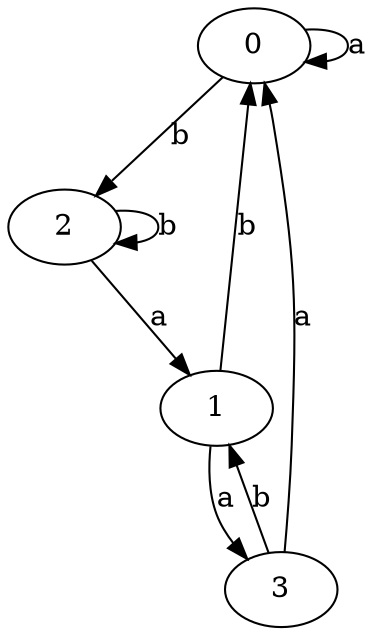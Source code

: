 digraph {
 ranksep=0.5;
 d2tdocpreamble = "\usetikzlibrary{automata}";
 d2tfigpreamble = "\tikzstyle{every state}= [ draw=blue!50,very thick,fill=blue!20]  \tikzstyle{auto}= [fill=white]";
 node [style="state"];
 edge [lblstyle="auto",topath="bend right", len=4  ]
  "0" [label="0",style = "state, initial"];
  "1" [label="1",];
  "2" [label="2",];
  "3" [label="3",style = "state, accepting"];
  "0" -> "0" [label="a",topath="loop above"];
  "0" -> "2" [label="b"];
  "1" -> "0" [label="b"];
  "1" -> "3" [label="a"];
  "2" -> "1" [label="a"];
  "2" -> "2" [label="b",topath="loop above"];
  "3" -> "0" [label="a"];
  "3" -> "1" [label="b"];
}